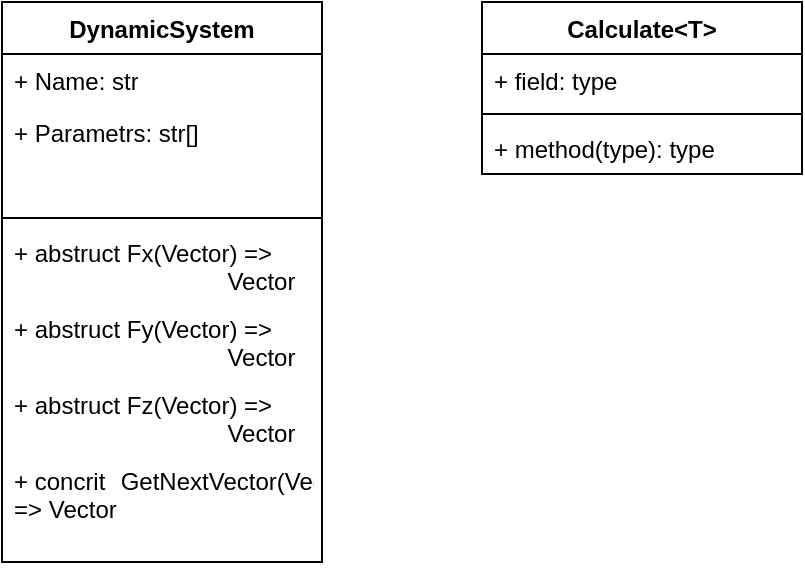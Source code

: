<mxfile version="21.6.1" type="github">
  <diagram name="Страница 1" id="KE4nb5nyL7Jt2i1pRwCG">
    <mxGraphModel dx="1372" dy="804" grid="1" gridSize="10" guides="1" tooltips="1" connect="1" arrows="1" fold="1" page="1" pageScale="1" pageWidth="827" pageHeight="1169" math="0" shadow="0">
      <root>
        <mxCell id="0" />
        <mxCell id="1" parent="0" />
        <mxCell id="Ll3sIhK6Gh12rUyc7W4M-1" value="DynamicSystem" style="swimlane;fontStyle=1;align=center;verticalAlign=top;childLayout=stackLayout;horizontal=1;startSize=26;horizontalStack=0;resizeParent=1;resizeParentMax=0;resizeLast=0;collapsible=1;marginBottom=0;whiteSpace=wrap;html=1;" parent="1" vertex="1">
          <mxGeometry x="80" y="40" width="160" height="280" as="geometry" />
        </mxCell>
        <mxCell id="Ll3sIhK6Gh12rUyc7W4M-2" value="+ Name: str" style="text;strokeColor=none;fillColor=none;align=left;verticalAlign=top;spacingLeft=4;spacingRight=4;overflow=hidden;rotatable=0;points=[[0,0.5],[1,0.5]];portConstraint=eastwest;whiteSpace=wrap;html=1;" parent="Ll3sIhK6Gh12rUyc7W4M-1" vertex="1">
          <mxGeometry y="26" width="160" height="26" as="geometry" />
        </mxCell>
        <mxCell id="Ll3sIhK6Gh12rUyc7W4M-6" value="+ Parametrs: str[]" style="text;strokeColor=none;fillColor=none;align=left;verticalAlign=top;spacingLeft=4;spacingRight=4;overflow=hidden;rotatable=0;points=[[0,0.5],[1,0.5]];portConstraint=eastwest;whiteSpace=wrap;html=1;" parent="Ll3sIhK6Gh12rUyc7W4M-1" vertex="1">
          <mxGeometry y="52" width="160" height="26" as="geometry" />
        </mxCell>
        <mxCell id="Ll3sIhK6Gh12rUyc7W4M-5" style="text;strokeColor=none;fillColor=none;align=left;verticalAlign=top;spacingLeft=4;spacingRight=4;overflow=hidden;rotatable=0;points=[[0,0.5],[1,0.5]];portConstraint=eastwest;whiteSpace=wrap;html=1;" parent="Ll3sIhK6Gh12rUyc7W4M-1" vertex="1">
          <mxGeometry y="78" width="160" height="26" as="geometry" />
        </mxCell>
        <mxCell id="Ll3sIhK6Gh12rUyc7W4M-3" value="" style="line;strokeWidth=1;fillColor=none;align=left;verticalAlign=middle;spacingTop=-1;spacingLeft=3;spacingRight=3;rotatable=0;labelPosition=right;points=[];portConstraint=eastwest;strokeColor=inherit;" parent="Ll3sIhK6Gh12rUyc7W4M-1" vertex="1">
          <mxGeometry y="104" width="160" height="8" as="geometry" />
        </mxCell>
        <mxCell id="Ll3sIhK6Gh12rUyc7W4M-4" value="+ abstruct Fx(Vector) =&amp;gt; &lt;span style=&quot;white-space: pre;&quot;&gt;&#x9;&lt;/span&gt;&lt;span style=&quot;white-space: pre;&quot;&gt;&#x9;&lt;/span&gt;&lt;span style=&quot;white-space: pre;&quot;&gt;&#x9;&lt;/span&gt;&lt;span style=&quot;white-space: pre;&quot;&gt;&#x9;&lt;/span&gt;Vector" style="text;strokeColor=none;fillColor=none;align=left;verticalAlign=top;spacingLeft=4;spacingRight=4;overflow=hidden;rotatable=0;points=[[0,0.5],[1,0.5]];portConstraint=eastwest;whiteSpace=wrap;html=1;" parent="Ll3sIhK6Gh12rUyc7W4M-1" vertex="1">
          <mxGeometry y="112" width="160" height="38" as="geometry" />
        </mxCell>
        <mxCell id="Ll3sIhK6Gh12rUyc7W4M-8" value="+ abstruct Fy(Vector) =&amp;gt;&amp;nbsp;&#x9;&lt;span style=&quot;border-color: var(--border-color);&quot;&gt;&lt;span style=&quot;white-space: pre;&quot;&gt;&amp;nbsp;&amp;nbsp;&amp;nbsp;&amp;nbsp;&lt;/span&gt;&lt;/span&gt;&lt;span style=&quot;border-color: var(--border-color);&quot;&gt;&lt;span style=&quot;white-space: pre;&quot;&gt;&amp;nbsp;&amp;nbsp;&amp;nbsp;&amp;nbsp;&lt;/span&gt;&lt;/span&gt;&lt;span style=&quot;border-color: var(--border-color);&quot;&gt;&lt;span style=&quot;white-space: pre;&quot;&gt;&amp;nbsp;&amp;nbsp;&amp;nbsp;&amp;nbsp;&lt;span style=&quot;white-space: pre;&quot;&gt;&#x9;&lt;/span&gt;&lt;span style=&quot;white-space: pre;&quot;&gt;&#x9;&lt;/span&gt;&lt;span style=&quot;white-space: pre;&quot;&gt;&#x9;&lt;/span&gt;&lt;/span&gt;&lt;/span&gt;Vector" style="text;strokeColor=none;fillColor=none;align=left;verticalAlign=top;spacingLeft=4;spacingRight=4;overflow=hidden;rotatable=0;points=[[0,0.5],[1,0.5]];portConstraint=eastwest;whiteSpace=wrap;html=1;" parent="Ll3sIhK6Gh12rUyc7W4M-1" vertex="1">
          <mxGeometry y="150" width="160" height="38" as="geometry" />
        </mxCell>
        <mxCell id="Ll3sIhK6Gh12rUyc7W4M-7" value="+ abstruct Fz(Vector) =&amp;gt;&amp;nbsp;&#x9;&lt;span style=&quot;border-color: var(--border-color);&quot;&gt;&lt;span style=&quot;white-space: pre;&quot;&gt;&amp;nbsp;&amp;nbsp;&amp;nbsp;&amp;nbsp;&lt;/span&gt;&lt;/span&gt;&lt;span style=&quot;border-color: var(--border-color);&quot;&gt;&lt;span style=&quot;white-space: pre;&quot;&gt;&amp;nbsp;&amp;nbsp;&amp;nbsp;&amp;nbsp;&lt;/span&gt;&lt;/span&gt;&lt;span style=&quot;border-color: var(--border-color);&quot;&gt;&lt;span style=&quot;white-space: pre;&quot;&gt;&amp;nbsp;&amp;nbsp;&amp;nbsp;&lt;span style=&quot;white-space: pre;&quot;&gt;&#x9;&lt;/span&gt;&lt;span style=&quot;white-space: pre;&quot;&gt;&#x9;&lt;/span&gt;&amp;nbsp;&lt;span style=&quot;white-space: pre;&quot;&gt;&#x9;&lt;/span&gt;&lt;/span&gt;&lt;/span&gt;Vector" style="text;strokeColor=none;fillColor=none;align=left;verticalAlign=top;spacingLeft=4;spacingRight=4;overflow=hidden;rotatable=0;points=[[0,0.5],[1,0.5]];portConstraint=eastwest;whiteSpace=wrap;html=1;" parent="Ll3sIhK6Gh12rUyc7W4M-1" vertex="1">
          <mxGeometry y="188" width="160" height="38" as="geometry" />
        </mxCell>
        <mxCell id="iJRt6R0mHqTcm4zWA8vp-1" value="+ concrit &lt;span style=&quot;white-space: pre;&quot;&gt;&#x9;&lt;/span&gt;GetNextVector(Vector &lt;span style=&quot;white-space: pre;&quot;&gt;&#x9;&lt;/span&gt;&lt;span style=&quot;white-space: pre;&quot;&gt;&#x9;&lt;/span&gt;steap) =&amp;gt; Vector" style="text;strokeColor=none;fillColor=none;align=left;verticalAlign=top;spacingLeft=4;spacingRight=4;overflow=hidden;rotatable=0;points=[[0,0.5],[1,0.5]];portConstraint=eastwest;whiteSpace=wrap;html=1;" vertex="1" parent="Ll3sIhK6Gh12rUyc7W4M-1">
          <mxGeometry y="226" width="160" height="54" as="geometry" />
        </mxCell>
        <mxCell id="iJRt6R0mHqTcm4zWA8vp-2" value="Calculate&amp;lt;T&amp;gt;" style="swimlane;fontStyle=1;align=center;verticalAlign=top;childLayout=stackLayout;horizontal=1;startSize=26;horizontalStack=0;resizeParent=1;resizeParentMax=0;resizeLast=0;collapsible=1;marginBottom=0;whiteSpace=wrap;html=1;" vertex="1" parent="1">
          <mxGeometry x="320" y="40" width="160" height="86" as="geometry" />
        </mxCell>
        <mxCell id="iJRt6R0mHqTcm4zWA8vp-3" value="+ field: type" style="text;strokeColor=none;fillColor=none;align=left;verticalAlign=top;spacingLeft=4;spacingRight=4;overflow=hidden;rotatable=0;points=[[0,0.5],[1,0.5]];portConstraint=eastwest;whiteSpace=wrap;html=1;" vertex="1" parent="iJRt6R0mHqTcm4zWA8vp-2">
          <mxGeometry y="26" width="160" height="26" as="geometry" />
        </mxCell>
        <mxCell id="iJRt6R0mHqTcm4zWA8vp-4" value="" style="line;strokeWidth=1;fillColor=none;align=left;verticalAlign=middle;spacingTop=-1;spacingLeft=3;spacingRight=3;rotatable=0;labelPosition=right;points=[];portConstraint=eastwest;strokeColor=inherit;" vertex="1" parent="iJRt6R0mHqTcm4zWA8vp-2">
          <mxGeometry y="52" width="160" height="8" as="geometry" />
        </mxCell>
        <mxCell id="iJRt6R0mHqTcm4zWA8vp-5" value="+ method(type): type" style="text;strokeColor=none;fillColor=none;align=left;verticalAlign=top;spacingLeft=4;spacingRight=4;overflow=hidden;rotatable=0;points=[[0,0.5],[1,0.5]];portConstraint=eastwest;whiteSpace=wrap;html=1;" vertex="1" parent="iJRt6R0mHqTcm4zWA8vp-2">
          <mxGeometry y="60" width="160" height="26" as="geometry" />
        </mxCell>
      </root>
    </mxGraphModel>
  </diagram>
</mxfile>
